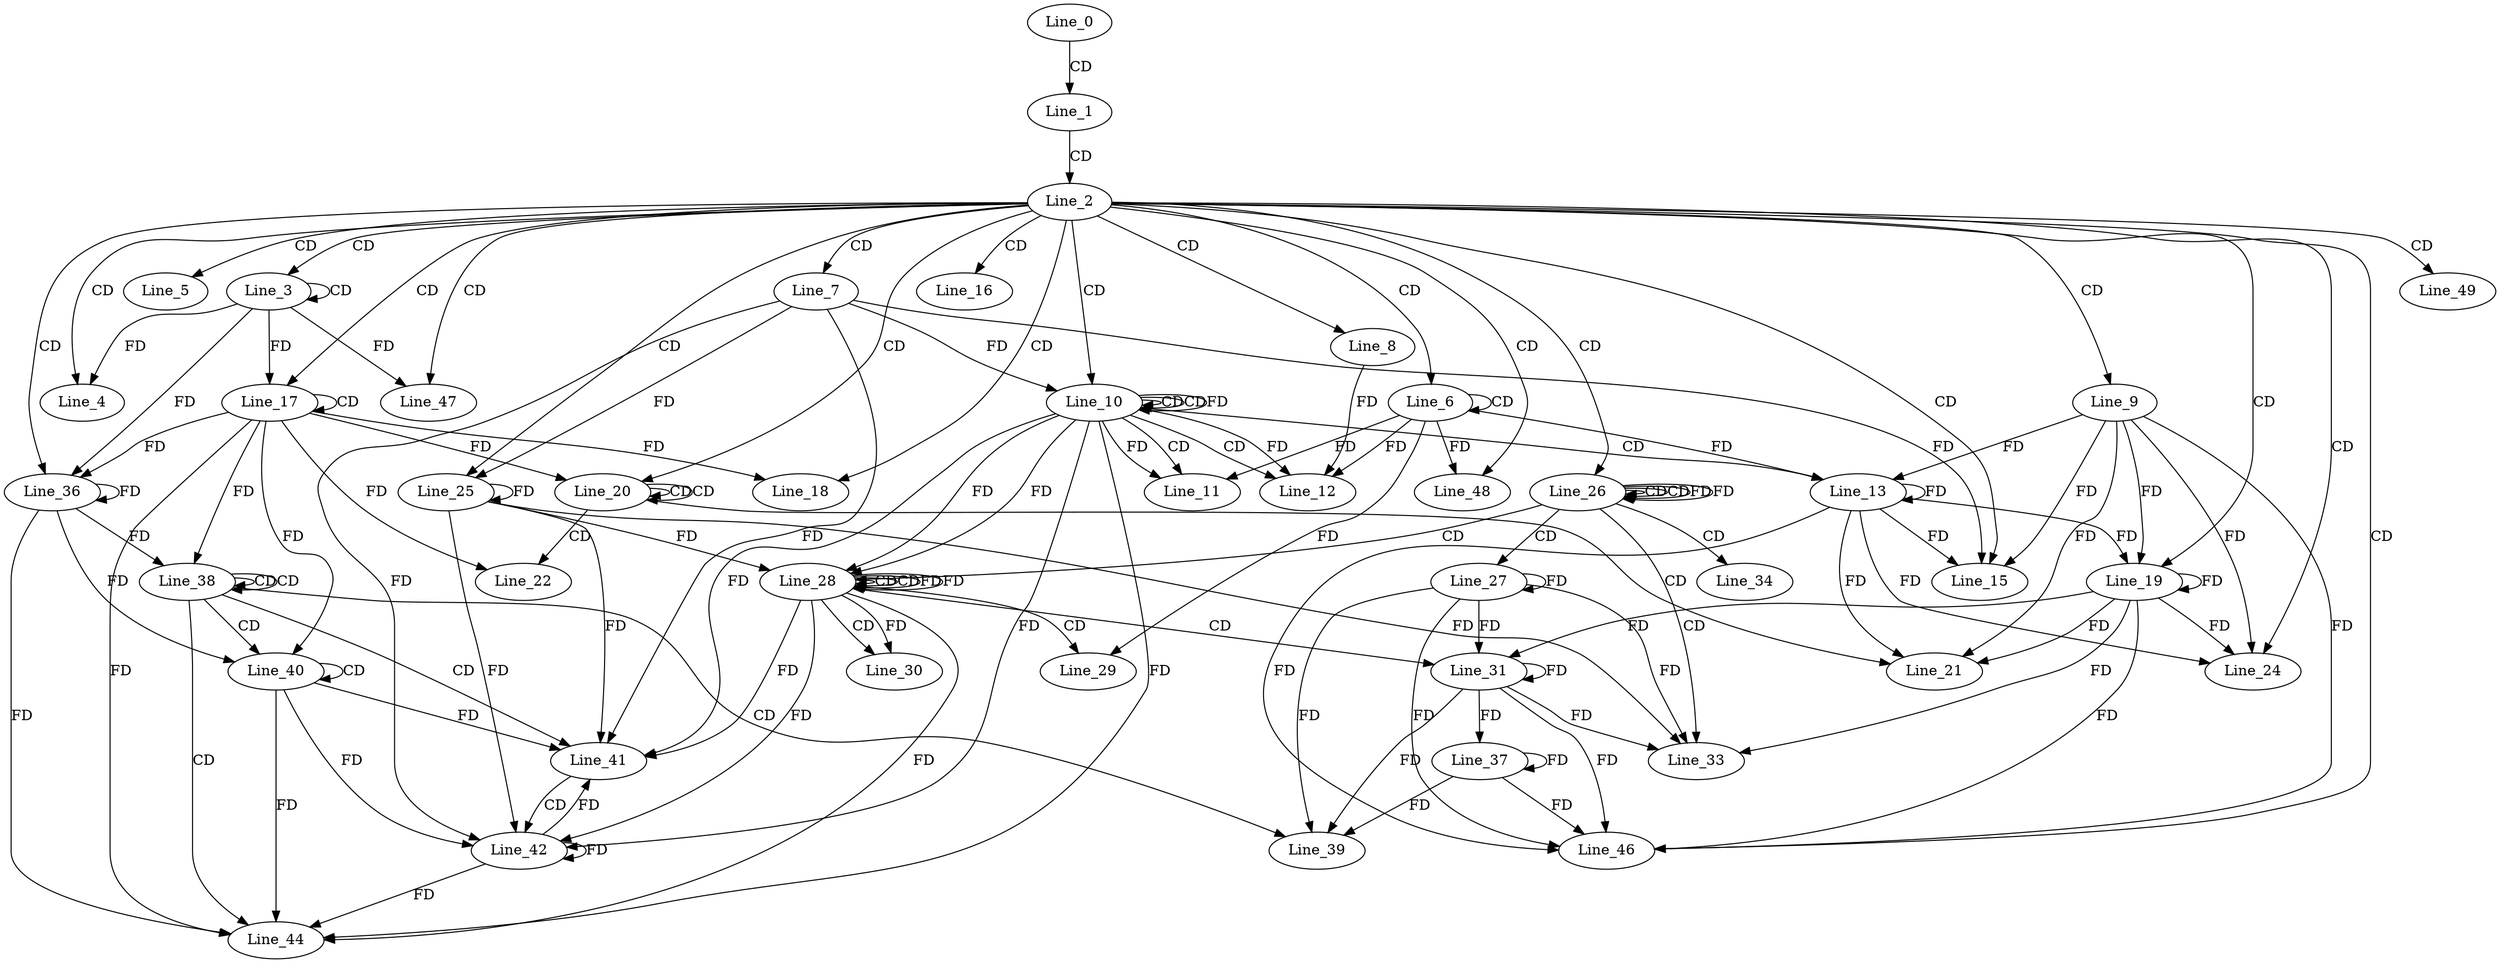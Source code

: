 digraph G {
  Line_0;
  Line_1;
  Line_2;
  Line_3;
  Line_3;
  Line_4;
  Line_5;
  Line_6;
  Line_6;
  Line_7;
  Line_8;
  Line_9;
  Line_10;
  Line_10;
  Line_10;
  Line_11;
  Line_12;
  Line_12;
  Line_13;
  Line_13;
  Line_15;
  Line_16;
  Line_17;
  Line_17;
  Line_18;
  Line_19;
  Line_20;
  Line_20;
  Line_21;
  Line_22;
  Line_22;
  Line_22;
  Line_24;
  Line_25;
  Line_26;
  Line_26;
  Line_26;
  Line_27;
  Line_28;
  Line_28;
  Line_28;
  Line_29;
  Line_30;
  Line_30;
  Line_31;
  Line_31;
  Line_33;
  Line_34;
  Line_36;
  Line_36;
  Line_37;
  Line_38;
  Line_38;
  Line_39;
  Line_40;
  Line_40;
  Line_41;
  Line_42;
  Line_44;
  Line_44;
  Line_46;
  Line_47;
  Line_48;
  Line_49;
  Line_0 -> Line_1 [ label="CD" ];
  Line_1 -> Line_2 [ label="CD" ];
  Line_2 -> Line_3 [ label="CD" ];
  Line_3 -> Line_3 [ label="CD" ];
  Line_2 -> Line_4 [ label="CD" ];
  Line_3 -> Line_4 [ label="FD" ];
  Line_2 -> Line_5 [ label="CD" ];
  Line_2 -> Line_6 [ label="CD" ];
  Line_6 -> Line_6 [ label="CD" ];
  Line_2 -> Line_7 [ label="CD" ];
  Line_2 -> Line_8 [ label="CD" ];
  Line_2 -> Line_9 [ label="CD" ];
  Line_2 -> Line_10 [ label="CD" ];
  Line_10 -> Line_10 [ label="CD" ];
  Line_7 -> Line_10 [ label="FD" ];
  Line_10 -> Line_10 [ label="CD" ];
  Line_10 -> Line_10 [ label="FD" ];
  Line_10 -> Line_11 [ label="CD" ];
  Line_6 -> Line_11 [ label="FD" ];
  Line_10 -> Line_11 [ label="FD" ];
  Line_10 -> Line_12 [ label="CD" ];
  Line_6 -> Line_12 [ label="FD" ];
  Line_8 -> Line_12 [ label="FD" ];
  Line_10 -> Line_12 [ label="FD" ];
  Line_10 -> Line_13 [ label="CD" ];
  Line_13 -> Line_13 [ label="FD" ];
  Line_9 -> Line_13 [ label="FD" ];
  Line_6 -> Line_13 [ label="FD" ];
  Line_2 -> Line_15 [ label="CD" ];
  Line_13 -> Line_15 [ label="FD" ];
  Line_9 -> Line_15 [ label="FD" ];
  Line_7 -> Line_15 [ label="FD" ];
  Line_2 -> Line_16 [ label="CD" ];
  Line_2 -> Line_17 [ label="CD" ];
  Line_17 -> Line_17 [ label="CD" ];
  Line_3 -> Line_17 [ label="FD" ];
  Line_2 -> Line_18 [ label="CD" ];
  Line_17 -> Line_18 [ label="FD" ];
  Line_2 -> Line_19 [ label="CD" ];
  Line_13 -> Line_19 [ label="FD" ];
  Line_9 -> Line_19 [ label="FD" ];
  Line_19 -> Line_19 [ label="FD" ];
  Line_2 -> Line_20 [ label="CD" ];
  Line_20 -> Line_20 [ label="CD" ];
  Line_20 -> Line_20 [ label="CD" ];
  Line_17 -> Line_20 [ label="FD" ];
  Line_20 -> Line_21 [ label="CD" ];
  Line_13 -> Line_21 [ label="FD" ];
  Line_9 -> Line_21 [ label="FD" ];
  Line_19 -> Line_21 [ label="FD" ];
  Line_20 -> Line_22 [ label="CD" ];
  Line_17 -> Line_22 [ label="FD" ];
  Line_2 -> Line_24 [ label="CD" ];
  Line_13 -> Line_24 [ label="FD" ];
  Line_9 -> Line_24 [ label="FD" ];
  Line_19 -> Line_24 [ label="FD" ];
  Line_2 -> Line_25 [ label="CD" ];
  Line_7 -> Line_25 [ label="FD" ];
  Line_25 -> Line_25 [ label="FD" ];
  Line_2 -> Line_26 [ label="CD" ];
  Line_26 -> Line_26 [ label="CD" ];
  Line_26 -> Line_26 [ label="CD" ];
  Line_26 -> Line_26 [ label="FD" ];
  Line_26 -> Line_27 [ label="CD" ];
  Line_27 -> Line_27 [ label="FD" ];
  Line_26 -> Line_28 [ label="CD" ];
  Line_28 -> Line_28 [ label="CD" ];
  Line_10 -> Line_28 [ label="FD" ];
  Line_25 -> Line_28 [ label="FD" ];
  Line_28 -> Line_28 [ label="CD" ];
  Line_28 -> Line_28 [ label="FD" ];
  Line_10 -> Line_28 [ label="FD" ];
  Line_28 -> Line_29 [ label="CD" ];
  Line_6 -> Line_29 [ label="FD" ];
  Line_28 -> Line_30 [ label="CD" ];
  Line_28 -> Line_30 [ label="FD" ];
  Line_28 -> Line_31 [ label="CD" ];
  Line_31 -> Line_31 [ label="FD" ];
  Line_27 -> Line_31 [ label="FD" ];
  Line_19 -> Line_31 [ label="FD" ];
  Line_26 -> Line_33 [ label="CD" ];
  Line_31 -> Line_33 [ label="FD" ];
  Line_27 -> Line_33 [ label="FD" ];
  Line_19 -> Line_33 [ label="FD" ];
  Line_25 -> Line_33 [ label="FD" ];
  Line_26 -> Line_34 [ label="CD" ];
  Line_2 -> Line_36 [ label="CD" ];
  Line_17 -> Line_36 [ label="FD" ];
  Line_36 -> Line_36 [ label="FD" ];
  Line_3 -> Line_36 [ label="FD" ];
  Line_31 -> Line_37 [ label="FD" ];
  Line_37 -> Line_37 [ label="FD" ];
  Line_38 -> Line_38 [ label="CD" ];
  Line_38 -> Line_38 [ label="CD" ];
  Line_17 -> Line_38 [ label="FD" ];
  Line_36 -> Line_38 [ label="FD" ];
  Line_38 -> Line_39 [ label="CD" ];
  Line_31 -> Line_39 [ label="FD" ];
  Line_27 -> Line_39 [ label="FD" ];
  Line_37 -> Line_39 [ label="FD" ];
  Line_38 -> Line_40 [ label="CD" ];
  Line_40 -> Line_40 [ label="CD" ];
  Line_17 -> Line_40 [ label="FD" ];
  Line_36 -> Line_40 [ label="FD" ];
  Line_38 -> Line_41 [ label="CD" ];
  Line_40 -> Line_41 [ label="FD" ];
  Line_28 -> Line_41 [ label="FD" ];
  Line_10 -> Line_41 [ label="FD" ];
  Line_7 -> Line_41 [ label="FD" ];
  Line_25 -> Line_41 [ label="FD" ];
  Line_41 -> Line_42 [ label="CD" ];
  Line_40 -> Line_42 [ label="FD" ];
  Line_42 -> Line_42 [ label="FD" ];
  Line_28 -> Line_42 [ label="FD" ];
  Line_10 -> Line_42 [ label="FD" ];
  Line_7 -> Line_42 [ label="FD" ];
  Line_25 -> Line_42 [ label="FD" ];
  Line_38 -> Line_44 [ label="CD" ];
  Line_40 -> Line_44 [ label="FD" ];
  Line_42 -> Line_44 [ label="FD" ];
  Line_28 -> Line_44 [ label="FD" ];
  Line_10 -> Line_44 [ label="FD" ];
  Line_17 -> Line_44 [ label="FD" ];
  Line_36 -> Line_44 [ label="FD" ];
  Line_2 -> Line_46 [ label="CD" ];
  Line_31 -> Line_46 [ label="FD" ];
  Line_27 -> Line_46 [ label="FD" ];
  Line_13 -> Line_46 [ label="FD" ];
  Line_9 -> Line_46 [ label="FD" ];
  Line_19 -> Line_46 [ label="FD" ];
  Line_37 -> Line_46 [ label="FD" ];
  Line_2 -> Line_47 [ label="CD" ];
  Line_3 -> Line_47 [ label="FD" ];
  Line_2 -> Line_48 [ label="CD" ];
  Line_6 -> Line_48 [ label="FD" ];
  Line_2 -> Line_49 [ label="CD" ];
  Line_26 -> Line_26 [ label="FD" ];
  Line_28 -> Line_28 [ label="FD" ];
  Line_42 -> Line_41 [ label="FD" ];
}
